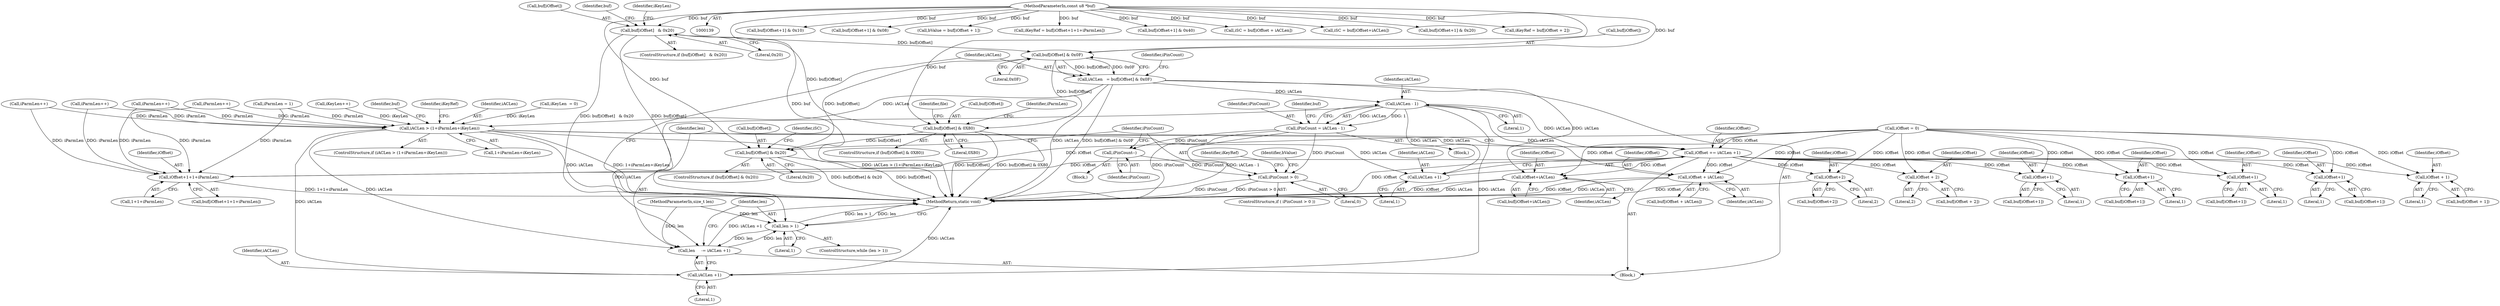 digraph "1_OpenSC_8fe377e93b4b56060e5bbfb6f3142ceaeca744fa_17@array" {
"1000203" [label="(Call,buf[iOffset]   & 0x20)"];
"1000188" [label="(Call,buf[iOffset] & 0X80)"];
"1000175" [label="(Call,buf[iOffset] & 0x0F)"];
"1000367" [label="(Call,buf[iOffset] & 0x20)"];
"1000141" [label="(MethodParameterIn,const u8 *buf)"];
"1000203" [label="(Call,buf[iOffset]   & 0x20)"];
"1000173" [label="(Call,iACLen   = buf[iOffset] & 0x0F)"];
"1000258" [label="(Call,iOffset+iACLen)"];
"1000290" [label="(Call,iACLen > (1+iParmLen+iKeyLen))"];
"1000463" [label="(Call,iOffset += iACLen +1)"];
"1000214" [label="(Call,iOffset+1)"];
"1000224" [label="(Call,iOffset+1)"];
"1000234" [label="(Call,iOffset+1)"];
"1000244" [label="(Call,iOffset+1)"];
"1000302" [label="(Call,iOffset+1+1+iParmLen)"];
"1000315" [label="(Call,iOffset+2)"];
"1000378" [label="(Call,iOffset + iACLen)"];
"1000420" [label="(Call,iOffset + 2)"];
"1000430" [label="(Call,iOffset + 1)"];
"1000465" [label="(Call,iACLen +1)"];
"1000468" [label="(Call,len     -= iACLen +1)"];
"1000168" [label="(Call,len > 1)"];
"1000470" [label="(Call,iACLen +1)"];
"1000363" [label="(Call,iACLen - 1)"];
"1000361" [label="(Call,iPinCount = iACLen - 1)"];
"1000409" [label="(Call,iPinCount--)"];
"1000412" [label="(Call,iPinCount > 0)"];
"1000231" [label="(Call,buf[iOffset+1] & 0x10)"];
"1000422" [label="(Literal,2)"];
"1000242" [label="(Call,buf[iOffset+1])"];
"1000171" [label="(Block,)"];
"1000226" [label="(Literal,1)"];
"1000232" [label="(Call,buf[iOffset+1])"];
"1000362" [label="(Identifier,iPinCount)"];
"1000241" [label="(Call,buf[iOffset+1] & 0x08)"];
"1000426" [label="(Call,bValue = buf[iOffset + 1])"];
"1000469" [label="(Identifier,len)"];
"1000290" [label="(Call,iACLen > (1+iParmLen+iKeyLen))"];
"1000298" [label="(Call,iKeyRef = buf[iOffset+1+1+iParmLen])"];
"1000224" [label="(Call,iOffset+1)"];
"1000367" [label="(Call,buf[iOffset] & 0x20)"];
"1000215" [label="(Identifier,iOffset)"];
"1000168" [label="(Call,len > 1)"];
"1000361" [label="(Call,iPinCount = iACLen - 1)"];
"1000473" [label="(MethodReturn,static void)"];
"1000379" [label="(Identifier,iOffset)"];
"1000376" [label="(Call,buf[iOffset + iACLen])"];
"1000292" [label="(Call,1+iParmLen+iKeyLen)"];
"1000173" [label="(Call,iACLen   = buf[iOffset] & 0x0F)"];
"1000464" [label="(Identifier,iOffset)"];
"1000212" [label="(Call,buf[iOffset+1])"];
"1000302" [label="(Call,iOffset+1+1+iParmLen)"];
"1000195" [label="(Call,iParmLen = 1)"];
"1000216" [label="(Literal,1)"];
"1000299" [label="(Identifier,iKeyRef)"];
"1000365" [label="(Literal,1)"];
"1000222" [label="(Call,buf[iOffset+1])"];
"1000213" [label="(Identifier,buf)"];
"1000368" [label="(Call,buf[iOffset])"];
"1000245" [label="(Identifier,iOffset)"];
"1000181" [label="(Identifier,iPinCount)"];
"1000414" [label="(Literal,0)"];
"1000170" [label="(Literal,1)"];
"1000246" [label="(Literal,1)"];
"1000291" [label="(Identifier,iACLen)"];
"1000187" [label="(ControlStructure,if (buf[iOffset] & 0X80))"];
"1000467" [label="(Literal,1)"];
"1000375" [label="(Identifier,iSC)"];
"1000369" [label="(Identifier,buf)"];
"1000192" [label="(Literal,0X80)"];
"1000244" [label="(Call,iOffset+1)"];
"1000432" [label="(Literal,1)"];
"1000202" [label="(ControlStructure,if (buf[iOffset]   & 0x20))"];
"1000209" [label="(Identifier,iKeyLen)"];
"1000409" [label="(Call,iPinCount--)"];
"1000218" [label="(Call,iParmLen++)"];
"1000418" [label="(Call,buf[iOffset + 2])"];
"1000470" [label="(Call,iACLen +1)"];
"1000468" [label="(Call,len     -= iACLen +1)"];
"1000471" [label="(Identifier,iACLen)"];
"1000225" [label="(Identifier,iOffset)"];
"1000372" [label="(Block,)"];
"1000304" [label="(Call,1+1+iParmLen)"];
"1000211" [label="(Call,buf[iOffset+1] & 0x40)"];
"1000380" [label="(Identifier,iACLen)"];
"1000259" [label="(Identifier,iOffset)"];
"1000420" [label="(Call,iOffset + 2)"];
"1000411" [label="(ControlStructure,if ( iPinCount > 0 ))"];
"1000417" [label="(Identifier,iKeyRef)"];
"1000340" [label="(Block,)"];
"1000427" [label="(Identifier,bValue)"];
"1000167" [label="(ControlStructure,while (len > 1))"];
"1000214" [label="(Call,iOffset+1)"];
"1000421" [label="(Identifier,iOffset)"];
"1000169" [label="(Identifier,len)"];
"1000258" [label="(Call,iOffset+iACLen)"];
"1000378" [label="(Call,iOffset + iACLen)"];
"1000236" [label="(Literal,1)"];
"1000207" [label="(Literal,0x20)"];
"1000260" [label="(Identifier,iACLen)"];
"1000199" [label="(Call,iKeyLen  = 0)"];
"1000364" [label="(Identifier,iACLen)"];
"1000431" [label="(Identifier,iOffset)"];
"1000374" [label="(Call,iSC = buf[iOffset + iACLen])"];
"1000141" [label="(MethodParameterIn,const u8 *buf)"];
"1000472" [label="(Literal,1)"];
"1000204" [label="(Call,buf[iOffset])"];
"1000410" [label="(Identifier,iPinCount)"];
"1000371" [label="(Literal,0x20)"];
"1000234" [label="(Call,iOffset+1)"];
"1000228" [label="(Call,iParmLen++)"];
"1000303" [label="(Identifier,iOffset)"];
"1000162" [label="(Call,iOffset = 0)"];
"1000317" [label="(Literal,2)"];
"1000176" [label="(Call,buf[iOffset])"];
"1000463" [label="(Call,iOffset += iACLen +1)"];
"1000179" [label="(Literal,0x0F)"];
"1000466" [label="(Identifier,iACLen)"];
"1000256" [label="(Call,buf[iOffset+iACLen])"];
"1000235" [label="(Identifier,iOffset)"];
"1000412" [label="(Call,iPinCount > 0)"];
"1000189" [label="(Call,buf[iOffset])"];
"1000254" [label="(Call,iSC = buf[iOffset+iACLen])"];
"1000174" [label="(Identifier,iACLen)"];
"1000221" [label="(Call,buf[iOffset+1] & 0x20)"];
"1000313" [label="(Call,buf[iOffset+2])"];
"1000196" [label="(Identifier,iParmLen)"];
"1000289" [label="(ControlStructure,if (iACLen > (1+iParmLen+iKeyLen)))"];
"1000175" [label="(Call,buf[iOffset] & 0x0F)"];
"1000188" [label="(Call,buf[iOffset] & 0X80)"];
"1000315" [label="(Call,iOffset+2)"];
"1000238" [label="(Call,iParmLen++)"];
"1000416" [label="(Call,iKeyRef = buf[iOffset + 2])"];
"1000142" [label="(MethodParameterIn,size_t len)"];
"1000300" [label="(Call,buf[iOffset+1+1+iParmLen])"];
"1000316" [label="(Identifier,iOffset)"];
"1000248" [label="(Call,iParmLen++)"];
"1000343" [label="(Identifier,file)"];
"1000363" [label="(Call,iACLen - 1)"];
"1000208" [label="(Call,iKeyLen++)"];
"1000203" [label="(Call,buf[iOffset]   & 0x20)"];
"1000428" [label="(Call,buf[iOffset + 1])"];
"1000314" [label="(Identifier,buf)"];
"1000413" [label="(Identifier,iPinCount)"];
"1000366" [label="(ControlStructure,if (buf[iOffset] & 0x20))"];
"1000465" [label="(Call,iACLen +1)"];
"1000430" [label="(Call,iOffset + 1)"];
"1000203" -> "1000202"  [label="AST: "];
"1000203" -> "1000207"  [label="CFG: "];
"1000204" -> "1000203"  [label="AST: "];
"1000207" -> "1000203"  [label="AST: "];
"1000209" -> "1000203"  [label="CFG: "];
"1000213" -> "1000203"  [label="CFG: "];
"1000203" -> "1000473"  [label="DDG: buf[iOffset]   & 0x20"];
"1000203" -> "1000473"  [label="DDG: buf[iOffset]"];
"1000203" -> "1000175"  [label="DDG: buf[iOffset]"];
"1000188" -> "1000203"  [label="DDG: buf[iOffset]"];
"1000141" -> "1000203"  [label="DDG: buf"];
"1000188" -> "1000187"  [label="AST: "];
"1000188" -> "1000192"  [label="CFG: "];
"1000189" -> "1000188"  [label="AST: "];
"1000192" -> "1000188"  [label="AST: "];
"1000196" -> "1000188"  [label="CFG: "];
"1000343" -> "1000188"  [label="CFG: "];
"1000188" -> "1000473"  [label="DDG: buf[iOffset] & 0X80"];
"1000188" -> "1000473"  [label="DDG: buf[iOffset]"];
"1000175" -> "1000188"  [label="DDG: buf[iOffset]"];
"1000141" -> "1000188"  [label="DDG: buf"];
"1000188" -> "1000367"  [label="DDG: buf[iOffset]"];
"1000175" -> "1000173"  [label="AST: "];
"1000175" -> "1000179"  [label="CFG: "];
"1000176" -> "1000175"  [label="AST: "];
"1000179" -> "1000175"  [label="AST: "];
"1000173" -> "1000175"  [label="CFG: "];
"1000175" -> "1000173"  [label="DDG: buf[iOffset]"];
"1000175" -> "1000173"  [label="DDG: 0x0F"];
"1000367" -> "1000175"  [label="DDG: buf[iOffset]"];
"1000141" -> "1000175"  [label="DDG: buf"];
"1000367" -> "1000366"  [label="AST: "];
"1000367" -> "1000371"  [label="CFG: "];
"1000368" -> "1000367"  [label="AST: "];
"1000371" -> "1000367"  [label="AST: "];
"1000375" -> "1000367"  [label="CFG: "];
"1000413" -> "1000367"  [label="CFG: "];
"1000367" -> "1000473"  [label="DDG: buf[iOffset]"];
"1000367" -> "1000473"  [label="DDG: buf[iOffset] & 0x20"];
"1000141" -> "1000367"  [label="DDG: buf"];
"1000141" -> "1000139"  [label="AST: "];
"1000141" -> "1000473"  [label="DDG: buf"];
"1000141" -> "1000211"  [label="DDG: buf"];
"1000141" -> "1000221"  [label="DDG: buf"];
"1000141" -> "1000231"  [label="DDG: buf"];
"1000141" -> "1000241"  [label="DDG: buf"];
"1000141" -> "1000254"  [label="DDG: buf"];
"1000141" -> "1000298"  [label="DDG: buf"];
"1000141" -> "1000374"  [label="DDG: buf"];
"1000141" -> "1000416"  [label="DDG: buf"];
"1000141" -> "1000426"  [label="DDG: buf"];
"1000173" -> "1000171"  [label="AST: "];
"1000174" -> "1000173"  [label="AST: "];
"1000181" -> "1000173"  [label="CFG: "];
"1000173" -> "1000473"  [label="DDG: iACLen"];
"1000173" -> "1000473"  [label="DDG: buf[iOffset] & 0x0F"];
"1000173" -> "1000258"  [label="DDG: iACLen"];
"1000173" -> "1000290"  [label="DDG: iACLen"];
"1000173" -> "1000363"  [label="DDG: iACLen"];
"1000258" -> "1000256"  [label="AST: "];
"1000258" -> "1000260"  [label="CFG: "];
"1000259" -> "1000258"  [label="AST: "];
"1000260" -> "1000258"  [label="AST: "];
"1000256" -> "1000258"  [label="CFG: "];
"1000258" -> "1000473"  [label="DDG: iOffset"];
"1000258" -> "1000473"  [label="DDG: iACLen"];
"1000463" -> "1000258"  [label="DDG: iOffset"];
"1000162" -> "1000258"  [label="DDG: iOffset"];
"1000290" -> "1000289"  [label="AST: "];
"1000290" -> "1000292"  [label="CFG: "];
"1000291" -> "1000290"  [label="AST: "];
"1000292" -> "1000290"  [label="AST: "];
"1000299" -> "1000290"  [label="CFG: "];
"1000314" -> "1000290"  [label="CFG: "];
"1000290" -> "1000473"  [label="DDG: iACLen"];
"1000290" -> "1000473"  [label="DDG: 1+iParmLen+iKeyLen"];
"1000290" -> "1000473"  [label="DDG: iACLen > (1+iParmLen+iKeyLen)"];
"1000238" -> "1000290"  [label="DDG: iParmLen"];
"1000218" -> "1000290"  [label="DDG: iParmLen"];
"1000228" -> "1000290"  [label="DDG: iParmLen"];
"1000195" -> "1000290"  [label="DDG: iParmLen"];
"1000248" -> "1000290"  [label="DDG: iParmLen"];
"1000208" -> "1000290"  [label="DDG: iKeyLen"];
"1000199" -> "1000290"  [label="DDG: iKeyLen"];
"1000290" -> "1000463"  [label="DDG: iACLen"];
"1000290" -> "1000465"  [label="DDG: iACLen"];
"1000290" -> "1000468"  [label="DDG: iACLen"];
"1000290" -> "1000470"  [label="DDG: iACLen"];
"1000463" -> "1000171"  [label="AST: "];
"1000463" -> "1000465"  [label="CFG: "];
"1000464" -> "1000463"  [label="AST: "];
"1000465" -> "1000463"  [label="AST: "];
"1000469" -> "1000463"  [label="CFG: "];
"1000463" -> "1000473"  [label="DDG: iOffset"];
"1000463" -> "1000214"  [label="DDG: iOffset"];
"1000463" -> "1000224"  [label="DDG: iOffset"];
"1000463" -> "1000234"  [label="DDG: iOffset"];
"1000463" -> "1000244"  [label="DDG: iOffset"];
"1000463" -> "1000302"  [label="DDG: iOffset"];
"1000463" -> "1000315"  [label="DDG: iOffset"];
"1000463" -> "1000378"  [label="DDG: iOffset"];
"1000463" -> "1000420"  [label="DDG: iOffset"];
"1000463" -> "1000430"  [label="DDG: iOffset"];
"1000363" -> "1000463"  [label="DDG: iACLen"];
"1000162" -> "1000463"  [label="DDG: iOffset"];
"1000214" -> "1000212"  [label="AST: "];
"1000214" -> "1000216"  [label="CFG: "];
"1000215" -> "1000214"  [label="AST: "];
"1000216" -> "1000214"  [label="AST: "];
"1000212" -> "1000214"  [label="CFG: "];
"1000162" -> "1000214"  [label="DDG: iOffset"];
"1000224" -> "1000222"  [label="AST: "];
"1000224" -> "1000226"  [label="CFG: "];
"1000225" -> "1000224"  [label="AST: "];
"1000226" -> "1000224"  [label="AST: "];
"1000222" -> "1000224"  [label="CFG: "];
"1000162" -> "1000224"  [label="DDG: iOffset"];
"1000234" -> "1000232"  [label="AST: "];
"1000234" -> "1000236"  [label="CFG: "];
"1000235" -> "1000234"  [label="AST: "];
"1000236" -> "1000234"  [label="AST: "];
"1000232" -> "1000234"  [label="CFG: "];
"1000162" -> "1000234"  [label="DDG: iOffset"];
"1000244" -> "1000242"  [label="AST: "];
"1000244" -> "1000246"  [label="CFG: "];
"1000245" -> "1000244"  [label="AST: "];
"1000246" -> "1000244"  [label="AST: "];
"1000242" -> "1000244"  [label="CFG: "];
"1000162" -> "1000244"  [label="DDG: iOffset"];
"1000302" -> "1000300"  [label="AST: "];
"1000302" -> "1000304"  [label="CFG: "];
"1000303" -> "1000302"  [label="AST: "];
"1000304" -> "1000302"  [label="AST: "];
"1000300" -> "1000302"  [label="CFG: "];
"1000302" -> "1000473"  [label="DDG: 1+1+iParmLen"];
"1000162" -> "1000302"  [label="DDG: iOffset"];
"1000238" -> "1000302"  [label="DDG: iParmLen"];
"1000218" -> "1000302"  [label="DDG: iParmLen"];
"1000228" -> "1000302"  [label="DDG: iParmLen"];
"1000195" -> "1000302"  [label="DDG: iParmLen"];
"1000248" -> "1000302"  [label="DDG: iParmLen"];
"1000315" -> "1000313"  [label="AST: "];
"1000315" -> "1000317"  [label="CFG: "];
"1000316" -> "1000315"  [label="AST: "];
"1000317" -> "1000315"  [label="AST: "];
"1000313" -> "1000315"  [label="CFG: "];
"1000315" -> "1000473"  [label="DDG: iOffset"];
"1000162" -> "1000315"  [label="DDG: iOffset"];
"1000378" -> "1000376"  [label="AST: "];
"1000378" -> "1000380"  [label="CFG: "];
"1000379" -> "1000378"  [label="AST: "];
"1000380" -> "1000378"  [label="AST: "];
"1000376" -> "1000378"  [label="CFG: "];
"1000378" -> "1000473"  [label="DDG: iACLen"];
"1000378" -> "1000473"  [label="DDG: iOffset"];
"1000162" -> "1000378"  [label="DDG: iOffset"];
"1000363" -> "1000378"  [label="DDG: iACLen"];
"1000420" -> "1000418"  [label="AST: "];
"1000420" -> "1000422"  [label="CFG: "];
"1000421" -> "1000420"  [label="AST: "];
"1000422" -> "1000420"  [label="AST: "];
"1000418" -> "1000420"  [label="CFG: "];
"1000162" -> "1000420"  [label="DDG: iOffset"];
"1000430" -> "1000428"  [label="AST: "];
"1000430" -> "1000432"  [label="CFG: "];
"1000431" -> "1000430"  [label="AST: "];
"1000432" -> "1000430"  [label="AST: "];
"1000428" -> "1000430"  [label="CFG: "];
"1000162" -> "1000430"  [label="DDG: iOffset"];
"1000465" -> "1000467"  [label="CFG: "];
"1000466" -> "1000465"  [label="AST: "];
"1000467" -> "1000465"  [label="AST: "];
"1000363" -> "1000465"  [label="DDG: iACLen"];
"1000468" -> "1000171"  [label="AST: "];
"1000468" -> "1000470"  [label="CFG: "];
"1000469" -> "1000468"  [label="AST: "];
"1000470" -> "1000468"  [label="AST: "];
"1000169" -> "1000468"  [label="CFG: "];
"1000468" -> "1000473"  [label="DDG: iACLen +1"];
"1000468" -> "1000168"  [label="DDG: len"];
"1000363" -> "1000468"  [label="DDG: iACLen"];
"1000168" -> "1000468"  [label="DDG: len"];
"1000142" -> "1000468"  [label="DDG: len"];
"1000168" -> "1000167"  [label="AST: "];
"1000168" -> "1000170"  [label="CFG: "];
"1000169" -> "1000168"  [label="AST: "];
"1000170" -> "1000168"  [label="AST: "];
"1000174" -> "1000168"  [label="CFG: "];
"1000473" -> "1000168"  [label="CFG: "];
"1000168" -> "1000473"  [label="DDG: len > 1"];
"1000168" -> "1000473"  [label="DDG: len"];
"1000142" -> "1000168"  [label="DDG: len"];
"1000470" -> "1000472"  [label="CFG: "];
"1000471" -> "1000470"  [label="AST: "];
"1000472" -> "1000470"  [label="AST: "];
"1000470" -> "1000473"  [label="DDG: iACLen"];
"1000363" -> "1000470"  [label="DDG: iACLen"];
"1000363" -> "1000361"  [label="AST: "];
"1000363" -> "1000365"  [label="CFG: "];
"1000364" -> "1000363"  [label="AST: "];
"1000365" -> "1000363"  [label="AST: "];
"1000361" -> "1000363"  [label="CFG: "];
"1000363" -> "1000361"  [label="DDG: iACLen"];
"1000363" -> "1000361"  [label="DDG: 1"];
"1000361" -> "1000340"  [label="AST: "];
"1000362" -> "1000361"  [label="AST: "];
"1000369" -> "1000361"  [label="CFG: "];
"1000361" -> "1000473"  [label="DDG: iPinCount"];
"1000361" -> "1000473"  [label="DDG: iACLen - 1"];
"1000361" -> "1000409"  [label="DDG: iPinCount"];
"1000361" -> "1000412"  [label="DDG: iPinCount"];
"1000409" -> "1000372"  [label="AST: "];
"1000409" -> "1000410"  [label="CFG: "];
"1000410" -> "1000409"  [label="AST: "];
"1000413" -> "1000409"  [label="CFG: "];
"1000409" -> "1000412"  [label="DDG: iPinCount"];
"1000412" -> "1000411"  [label="AST: "];
"1000412" -> "1000414"  [label="CFG: "];
"1000413" -> "1000412"  [label="AST: "];
"1000414" -> "1000412"  [label="AST: "];
"1000417" -> "1000412"  [label="CFG: "];
"1000427" -> "1000412"  [label="CFG: "];
"1000412" -> "1000473"  [label="DDG: iPinCount > 0"];
"1000412" -> "1000473"  [label="DDG: iPinCount"];
}
